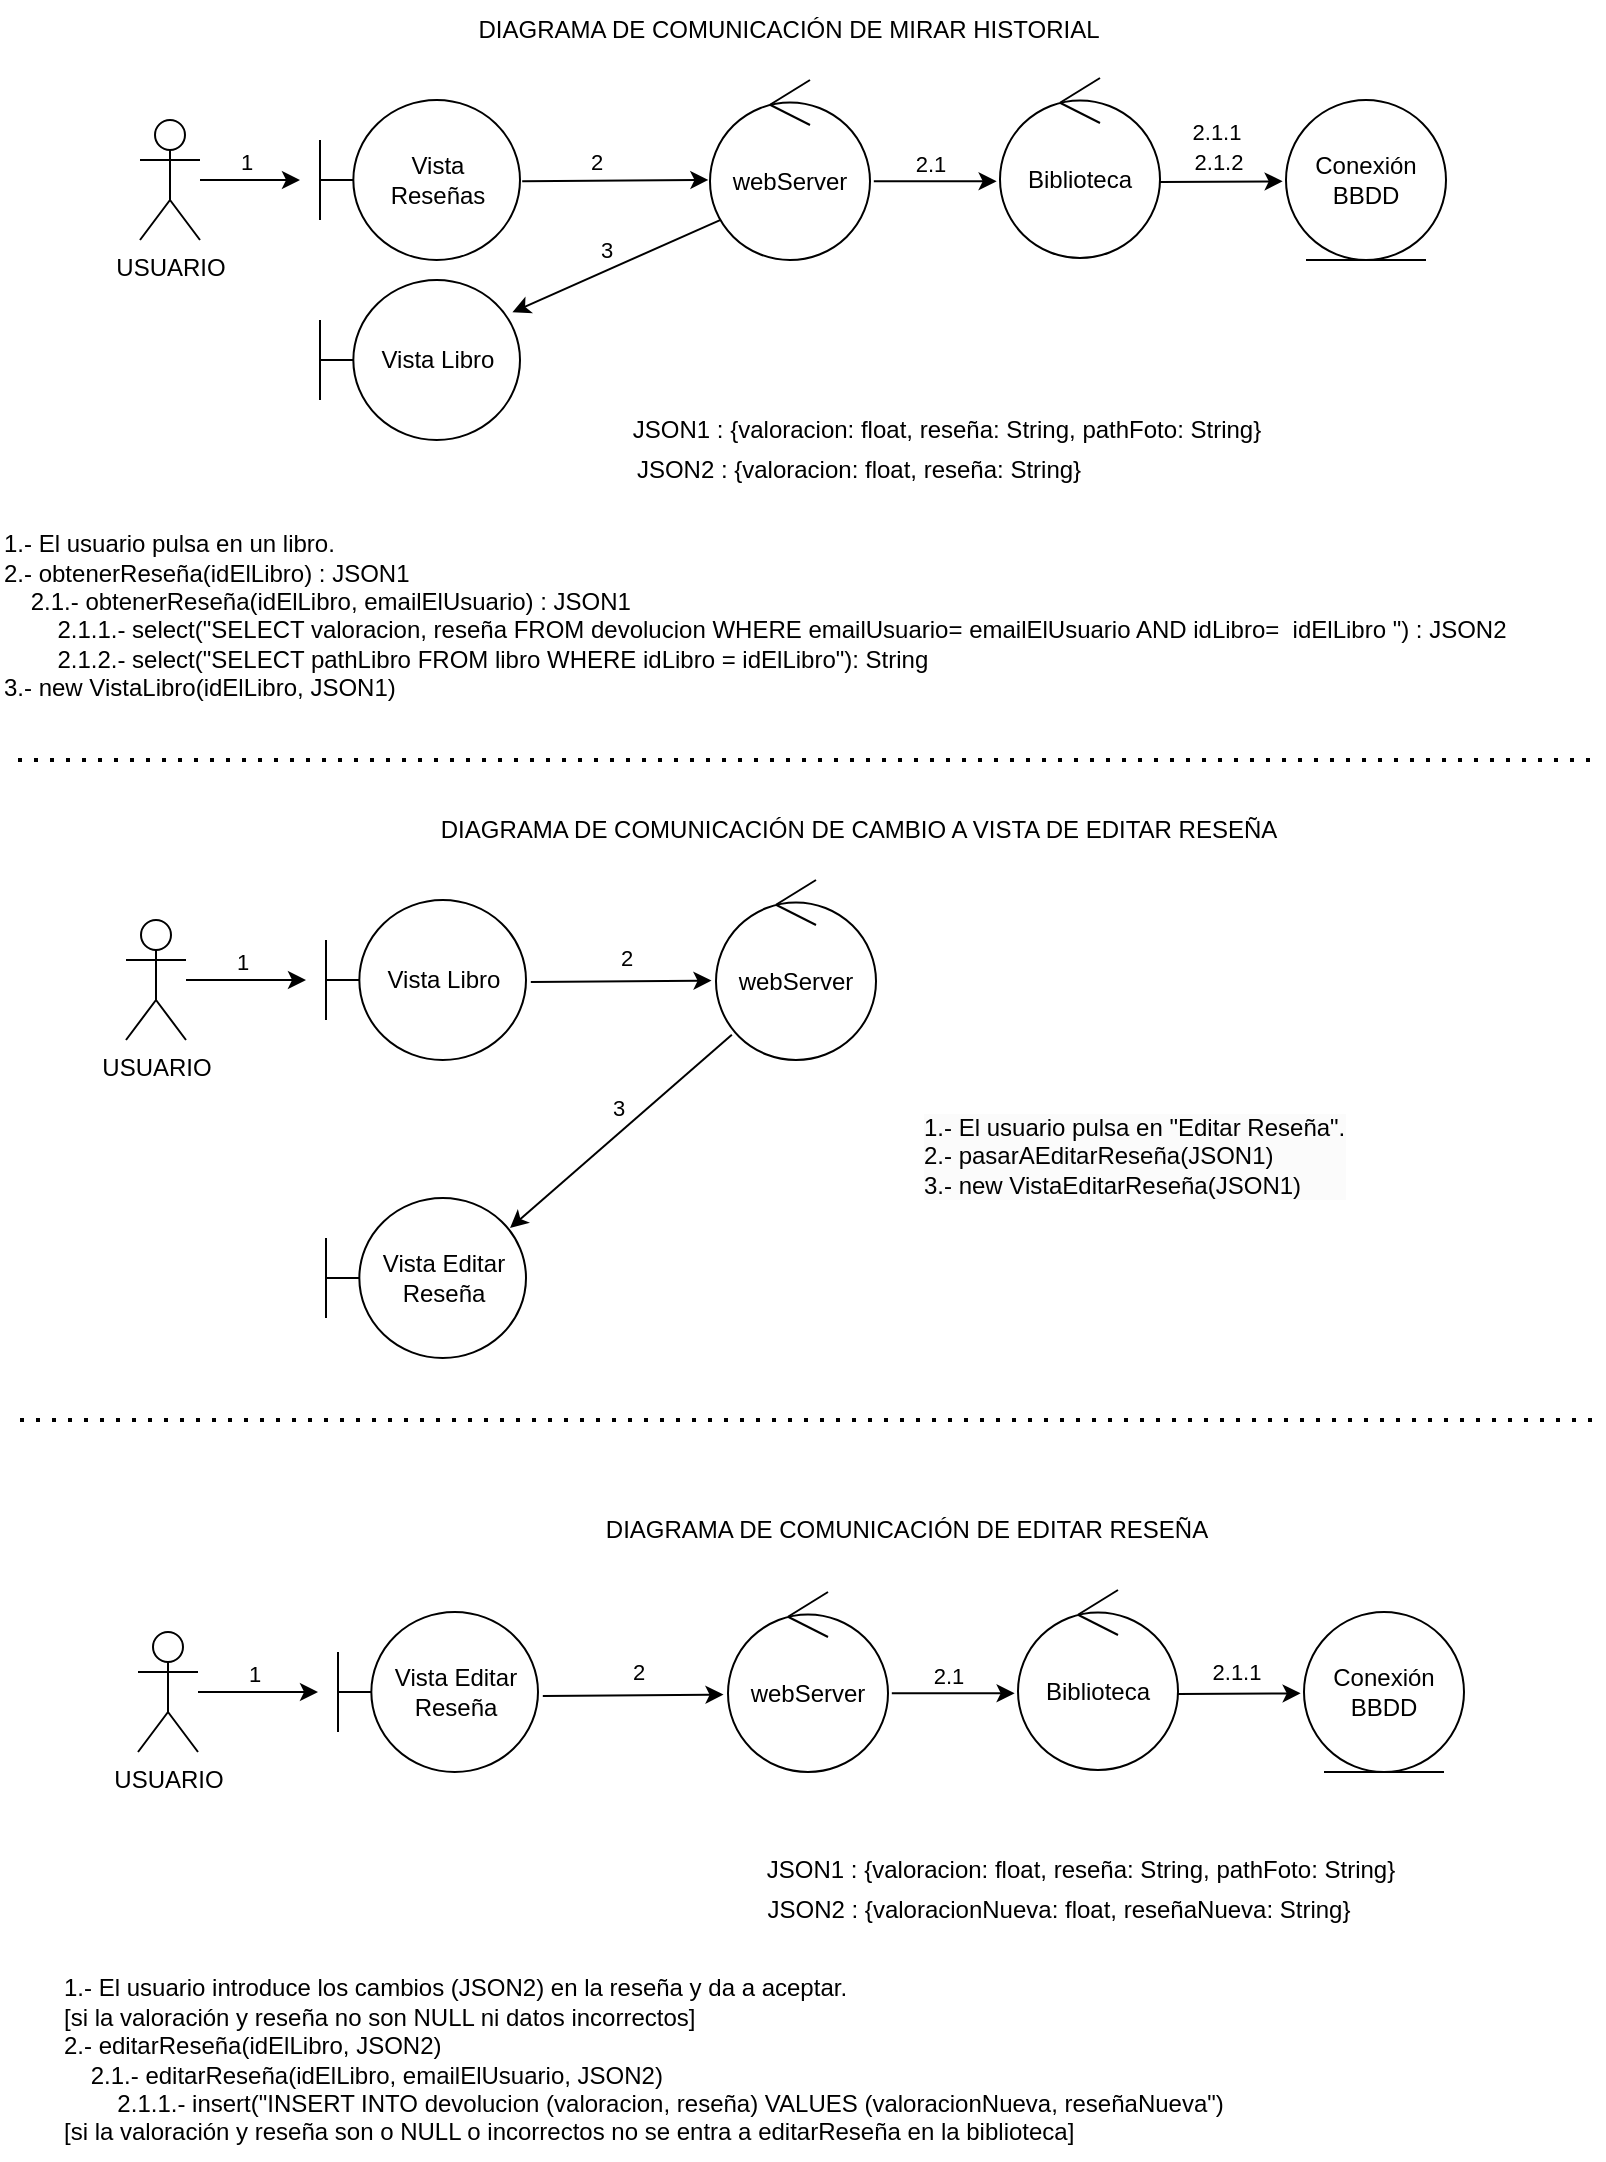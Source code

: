 <mxfile version="22.1.3" type="device">
  <diagram name="Diagrama1" id="pXrYm9wT-vX4b9vOin80">
    <mxGraphModel dx="810" dy="467" grid="1" gridSize="10" guides="1" tooltips="1" connect="1" arrows="1" fold="1" page="1" pageScale="1" pageWidth="827" pageHeight="1169" math="0" shadow="0">
      <root>
        <mxCell id="0" />
        <mxCell id="1" parent="0" />
        <mxCell id="UJAFh9WgHXa6mscZHTgl-1" value="USUARIO" style="shape=umlActor;verticalLabelPosition=bottom;verticalAlign=top;html=1;outlineConnect=0;" parent="1" vertex="1">
          <mxGeometry x="90" y="160" width="30" height="60" as="geometry" />
        </mxCell>
        <mxCell id="UJAFh9WgHXa6mscZHTgl-2" value="" style="endArrow=classic;html=1;rounded=0;" parent="1" source="UJAFh9WgHXa6mscZHTgl-1" edge="1">
          <mxGeometry width="50" height="50" relative="1" as="geometry">
            <mxPoint x="390" y="290" as="sourcePoint" />
            <mxPoint x="170" y="190" as="targetPoint" />
          </mxGeometry>
        </mxCell>
        <mxCell id="UJAFh9WgHXa6mscZHTgl-3" value="1" style="edgeLabel;html=1;align=center;verticalAlign=middle;resizable=0;points=[];" parent="UJAFh9WgHXa6mscZHTgl-2" connectable="0" vertex="1">
          <mxGeometry x="-0.08" y="-3" relative="1" as="geometry">
            <mxPoint y="-12" as="offset" />
          </mxGeometry>
        </mxCell>
        <mxCell id="UJAFh9WgHXa6mscZHTgl-5" value="webServer" style="ellipse;shape=umlControl;whiteSpace=wrap;html=1;" parent="1" vertex="1">
          <mxGeometry x="375" y="140" width="80" height="90" as="geometry" />
        </mxCell>
        <mxCell id="UJAFh9WgHXa6mscZHTgl-6" value="" style="endArrow=classic;html=1;rounded=0;exitX=1.011;exitY=0.508;exitDx=0;exitDy=0;exitPerimeter=0;entryX=-0.01;entryY=0.555;entryDx=0;entryDy=0;entryPerimeter=0;" parent="1" source="UJAFh9WgHXa6mscZHTgl-11" target="UJAFh9WgHXa6mscZHTgl-5" edge="1">
          <mxGeometry width="50" height="50" relative="1" as="geometry">
            <mxPoint x="331" y="189.71" as="sourcePoint" />
            <mxPoint x="370" y="190" as="targetPoint" />
          </mxGeometry>
        </mxCell>
        <mxCell id="UJAFh9WgHXa6mscZHTgl-7" value="2" style="edgeLabel;html=1;align=center;verticalAlign=middle;resizable=0;points=[];" parent="UJAFh9WgHXa6mscZHTgl-6" connectable="0" vertex="1">
          <mxGeometry x="-0.08" y="-3" relative="1" as="geometry">
            <mxPoint x="-6" y="-13" as="offset" />
          </mxGeometry>
        </mxCell>
        <mxCell id="UJAFh9WgHXa6mscZHTgl-8" value="Vista Libro" style="shape=umlBoundary;whiteSpace=wrap;html=1;" parent="1" vertex="1">
          <mxGeometry x="180" y="240" width="100" height="80" as="geometry" />
        </mxCell>
        <mxCell id="UJAFh9WgHXa6mscZHTgl-9" value="" style="endArrow=classic;html=1;rounded=0;exitX=0.063;exitY=0.778;exitDx=0;exitDy=0;exitPerimeter=0;entryX=0.962;entryY=0.202;entryDx=0;entryDy=0;entryPerimeter=0;" parent="1" source="UJAFh9WgHXa6mscZHTgl-5" target="UJAFh9WgHXa6mscZHTgl-8" edge="1">
          <mxGeometry width="50" height="50" relative="1" as="geometry">
            <mxPoint x="239.3" y="230.68" as="sourcePoint" />
            <mxPoint x="239" y="259" as="targetPoint" />
          </mxGeometry>
        </mxCell>
        <mxCell id="UJAFh9WgHXa6mscZHTgl-27" value="3" style="edgeLabel;html=1;align=center;verticalAlign=middle;resizable=0;points=[];" parent="UJAFh9WgHXa6mscZHTgl-9" connectable="0" vertex="1">
          <mxGeometry x="-0.126" relative="1" as="geometry">
            <mxPoint x="-12" y="-5" as="offset" />
          </mxGeometry>
        </mxCell>
        <mxCell id="UJAFh9WgHXa6mscZHTgl-11" value="&lt;div&gt;Vista&lt;/div&gt;&lt;div&gt;Reseñas&lt;br&gt;&lt;/div&gt;" style="shape=umlBoundary;whiteSpace=wrap;html=1;" parent="1" vertex="1">
          <mxGeometry x="180" y="150" width="100" height="80" as="geometry" />
        </mxCell>
        <mxCell id="UJAFh9WgHXa6mscZHTgl-12" value="&lt;div&gt;1.- El usuario pulsa en un libro.&lt;/div&gt;&lt;div&gt;2.- obtenerReseña(idElLibro) : JSON1&lt;/div&gt;&lt;div&gt;&lt;span style=&quot;&quot;&gt;&lt;span style=&quot;white-space: pre;&quot;&gt;&amp;nbsp;&amp;nbsp;&amp;nbsp;&amp;nbsp;&lt;/span&gt;&lt;/span&gt;2.1.- obtenerReseña(idElLibro, emailElUsuario) : JSON1&lt;/div&gt;&lt;div&gt;&lt;span style=&quot;&quot;&gt;&lt;span style=&quot;&quot;&gt;&lt;span style=&quot;white-space: pre;&quot;&gt;&amp;nbsp;&amp;nbsp;&amp;nbsp;&amp;nbsp;&lt;/span&gt;&lt;/span&gt;&lt;span style=&quot;&quot;&gt;&lt;span style=&quot;white-space: pre;&quot;&gt;&amp;nbsp;&amp;nbsp;&amp;nbsp;&amp;nbsp;&lt;/span&gt;&lt;/span&gt;2.1.1.- select(&quot;SELECT valoracion, reseña FROM devolucion WHERE emailUsuario= emailElUsuario AND idLibro=&amp;nbsp; idElLibro &quot;) : JSON2&lt;br&gt;&lt;/span&gt;&lt;/div&gt;&lt;div&gt;&lt;span style=&quot;&quot;&gt;&lt;span style=&quot;&quot;&gt;&lt;span style=&quot;white-space: pre;&quot;&gt;&amp;nbsp;&amp;nbsp;&amp;nbsp;&amp;nbsp;&lt;/span&gt;&lt;span style=&quot;&quot;&gt;&lt;span style=&quot;white-space: pre;&quot;&gt;&amp;nbsp;&amp;nbsp;&amp;nbsp;&amp;nbsp;&lt;/span&gt;&lt;/span&gt;&lt;/span&gt;2.1.2.- select(&quot;SELECT pathLibro FROM libro WHERE idLibro = idElLibro&quot;): String&lt;br&gt;&lt;/span&gt;&lt;/div&gt;&lt;div&gt;&lt;div&gt;3.- new VistaLibro(idElLibro, JSON1)&lt;/div&gt;&lt;/div&gt;&lt;div&gt;&lt;br&gt;&lt;/div&gt;" style="text;html=1;align=left;verticalAlign=middle;resizable=0;points=[];autosize=1;strokeColor=none;fillColor=none;" parent="1" vertex="1">
          <mxGeometry x="20" y="360" width="770" height="110" as="geometry" />
        </mxCell>
        <mxCell id="UJAFh9WgHXa6mscZHTgl-13" value="&lt;div&gt;JSON1 : {valoracion: float, reseña: String, pathFoto: String}&lt;/div&gt;" style="text;html=1;align=center;verticalAlign=middle;resizable=0;points=[];autosize=1;strokeColor=none;fillColor=none;" parent="1" vertex="1">
          <mxGeometry x="323" y="300" width="340" height="30" as="geometry" />
        </mxCell>
        <mxCell id="UJAFh9WgHXa6mscZHTgl-14" value="&lt;div&gt;Biblioteca&lt;/div&gt;" style="ellipse;shape=umlControl;whiteSpace=wrap;html=1;" parent="1" vertex="1">
          <mxGeometry x="520" y="139" width="80" height="90" as="geometry" />
        </mxCell>
        <mxCell id="UJAFh9WgHXa6mscZHTgl-15" value="" style="endArrow=classic;html=1;rounded=0;entryX=-0.021;entryY=0.574;entryDx=0;entryDy=0;entryPerimeter=0;exitX=1.024;exitY=0.562;exitDx=0;exitDy=0;exitPerimeter=0;" parent="1" source="UJAFh9WgHXa6mscZHTgl-5" target="UJAFh9WgHXa6mscZHTgl-14" edge="1">
          <mxGeometry width="50" height="50" relative="1" as="geometry">
            <mxPoint x="455" y="189.66" as="sourcePoint" />
            <mxPoint x="518" y="189" as="targetPoint" />
          </mxGeometry>
        </mxCell>
        <mxCell id="UJAFh9WgHXa6mscZHTgl-16" value="2.1" style="edgeLabel;html=1;align=center;verticalAlign=middle;resizable=0;points=[];" parent="UJAFh9WgHXa6mscZHTgl-15" connectable="0" vertex="1">
          <mxGeometry x="-0.08" y="-3" relative="1" as="geometry">
            <mxPoint y="-12" as="offset" />
          </mxGeometry>
        </mxCell>
        <mxCell id="UJAFh9WgHXa6mscZHTgl-18" value="" style="endArrow=classic;html=1;rounded=0;entryX=-0.021;entryY=0.574;entryDx=0;entryDy=0;entryPerimeter=0;exitX=1.024;exitY=0.562;exitDx=0;exitDy=0;exitPerimeter=0;" parent="1" edge="1">
          <mxGeometry width="50" height="50" relative="1" as="geometry">
            <mxPoint x="600" y="191" as="sourcePoint" />
            <mxPoint x="661.32" y="190.66" as="targetPoint" />
          </mxGeometry>
        </mxCell>
        <mxCell id="UJAFh9WgHXa6mscZHTgl-19" value="2.1.1" style="edgeLabel;html=1;align=center;verticalAlign=middle;resizable=0;points=[];" parent="UJAFh9WgHXa6mscZHTgl-18" connectable="0" vertex="1">
          <mxGeometry x="-0.08" y="-3" relative="1" as="geometry">
            <mxPoint y="-28" as="offset" />
          </mxGeometry>
        </mxCell>
        <mxCell id="UJAFh9WgHXa6mscZHTgl-21" value="&lt;div&gt;Conexión&lt;/div&gt;&lt;div&gt;BBDD&lt;/div&gt;" style="ellipse;shape=umlEntity;whiteSpace=wrap;html=1;" parent="1" vertex="1">
          <mxGeometry x="663" y="150" width="80" height="80" as="geometry" />
        </mxCell>
        <mxCell id="UJAFh9WgHXa6mscZHTgl-22" value="&lt;div&gt;JSON2 : {valoracion: float, reseña: String}&lt;/div&gt;" style="text;html=1;align=center;verticalAlign=middle;resizable=0;points=[];autosize=1;strokeColor=none;fillColor=none;" parent="1" vertex="1">
          <mxGeometry x="329" y="320" width="240" height="30" as="geometry" />
        </mxCell>
        <mxCell id="UJAFh9WgHXa6mscZHTgl-23" value="2.1.2" style="edgeLabel;html=1;align=center;verticalAlign=middle;resizable=0;points=[];" parent="1" connectable="0" vertex="1">
          <mxGeometry x="629.002" y="181.003" as="geometry" />
        </mxCell>
        <mxCell id="UJAFh9WgHXa6mscZHTgl-28" value="USUARIO" style="shape=umlActor;verticalLabelPosition=bottom;verticalAlign=top;html=1;outlineConnect=0;" parent="1" vertex="1">
          <mxGeometry x="89" y="916" width="30" height="60" as="geometry" />
        </mxCell>
        <mxCell id="UJAFh9WgHXa6mscZHTgl-29" value="" style="endArrow=classic;html=1;rounded=0;" parent="1" source="UJAFh9WgHXa6mscZHTgl-28" edge="1">
          <mxGeometry width="50" height="50" relative="1" as="geometry">
            <mxPoint x="399" y="1046" as="sourcePoint" />
            <mxPoint x="179" y="946" as="targetPoint" />
          </mxGeometry>
        </mxCell>
        <mxCell id="UJAFh9WgHXa6mscZHTgl-30" value="1" style="edgeLabel;html=1;align=center;verticalAlign=middle;resizable=0;points=[];" parent="UJAFh9WgHXa6mscZHTgl-29" connectable="0" vertex="1">
          <mxGeometry x="-0.08" y="-3" relative="1" as="geometry">
            <mxPoint y="-12" as="offset" />
          </mxGeometry>
        </mxCell>
        <mxCell id="UJAFh9WgHXa6mscZHTgl-31" value="webServer" style="ellipse;shape=umlControl;whiteSpace=wrap;html=1;" parent="1" vertex="1">
          <mxGeometry x="384" y="896" width="80" height="90" as="geometry" />
        </mxCell>
        <mxCell id="UJAFh9WgHXa6mscZHTgl-35" value="2" style="endArrow=classic;html=1;rounded=0;exitX=1.024;exitY=0.513;exitDx=0;exitDy=0;exitPerimeter=0;entryX=-0.028;entryY=0.559;entryDx=0;entryDy=0;entryPerimeter=0;" parent="1" edge="1">
          <mxGeometry x="0.056" y="12" width="50" height="50" relative="1" as="geometry">
            <mxPoint x="291.4" y="948.04" as="sourcePoint" />
            <mxPoint x="381.76" y="947.31" as="targetPoint" />
            <mxPoint as="offset" />
          </mxGeometry>
        </mxCell>
        <mxCell id="UJAFh9WgHXa6mscZHTgl-38" value="Vista Editar&lt;br&gt;Reseña" style="shape=umlBoundary;whiteSpace=wrap;html=1;" parent="1" vertex="1">
          <mxGeometry x="189" y="906" width="100" height="80" as="geometry" />
        </mxCell>
        <mxCell id="UJAFh9WgHXa6mscZHTgl-39" value="&lt;div&gt;&lt;span style=&quot;background-color: initial;&quot;&gt;1.- El usuario introduce los cambios (JSON2) en la reseña y da a aceptar.&lt;/span&gt;&lt;br&gt;&lt;/div&gt;&lt;div&gt;[si la valoración y reseña no son NULL ni datos incorrectos]&lt;br&gt;&lt;/div&gt;&lt;div&gt;2.- editarReseña(idElLibro, JSON2)&lt;br&gt;&lt;/div&gt;&lt;div&gt;&lt;span style=&quot;&quot;&gt;&lt;span style=&quot;white-space: pre;&quot;&gt;&amp;nbsp;&amp;nbsp;&amp;nbsp;&amp;nbsp;2&lt;/span&gt;&lt;/span&gt;.1.- editarReseña(idElLibro, emailElUsuario, JSON2)&lt;br&gt;&lt;/div&gt;&lt;div&gt;&lt;span style=&quot;&quot;&gt;&lt;span style=&quot;&quot;&gt;&lt;span style=&quot;white-space: pre;&quot;&gt;&amp;nbsp;&amp;nbsp;&amp;nbsp;&amp;nbsp;&lt;/span&gt;&lt;/span&gt;&lt;span style=&quot;&quot;&gt;&lt;span style=&quot;white-space: pre;&quot;&gt;&amp;nbsp;&amp;nbsp;&amp;nbsp;&amp;nbsp;2&lt;/span&gt;&lt;/span&gt;.1.1.- insert(&quot;INSERT INTO devolucion (valoracion, reseña) VALUES (valoracionNueva, reseñaNueva&quot;)&lt;/span&gt;&lt;/div&gt;&lt;div&gt;&lt;span style=&quot;&quot;&gt;[si la valoración y reseña son o NULL o incorrectos no se entra a editarReseña en la biblioteca]&lt;/span&gt;&lt;/div&gt;" style="text;html=1;align=left;verticalAlign=middle;resizable=0;points=[];autosize=1;strokeColor=none;fillColor=none;" parent="1" vertex="1">
          <mxGeometry x="50" y="1080" width="600" height="100" as="geometry" />
        </mxCell>
        <mxCell id="UJAFh9WgHXa6mscZHTgl-40" value="&lt;div&gt;JSON1 : {valoracion: float, reseña: String, pathFoto: String}&lt;/div&gt;" style="text;html=1;align=center;verticalAlign=middle;resizable=0;points=[];autosize=1;strokeColor=none;fillColor=none;" parent="1" vertex="1">
          <mxGeometry x="390" y="1020" width="340" height="30" as="geometry" />
        </mxCell>
        <mxCell id="UJAFh9WgHXa6mscZHTgl-41" value="&lt;div&gt;Biblioteca&lt;/div&gt;" style="ellipse;shape=umlControl;whiteSpace=wrap;html=1;" parent="1" vertex="1">
          <mxGeometry x="529" y="895" width="80" height="90" as="geometry" />
        </mxCell>
        <mxCell id="UJAFh9WgHXa6mscZHTgl-42" value="" style="endArrow=classic;html=1;rounded=0;entryX=-0.021;entryY=0.574;entryDx=0;entryDy=0;entryPerimeter=0;exitX=1.024;exitY=0.562;exitDx=0;exitDy=0;exitPerimeter=0;" parent="1" source="UJAFh9WgHXa6mscZHTgl-31" target="UJAFh9WgHXa6mscZHTgl-41" edge="1">
          <mxGeometry width="50" height="50" relative="1" as="geometry">
            <mxPoint x="464" y="945.66" as="sourcePoint" />
            <mxPoint x="527" y="945" as="targetPoint" />
          </mxGeometry>
        </mxCell>
        <mxCell id="UJAFh9WgHXa6mscZHTgl-43" value="2.1" style="edgeLabel;html=1;align=center;verticalAlign=middle;resizable=0;points=[];" parent="UJAFh9WgHXa6mscZHTgl-42" connectable="0" vertex="1">
          <mxGeometry x="-0.08" y="-3" relative="1" as="geometry">
            <mxPoint y="-12" as="offset" />
          </mxGeometry>
        </mxCell>
        <mxCell id="UJAFh9WgHXa6mscZHTgl-44" value="" style="endArrow=classic;html=1;rounded=0;entryX=-0.021;entryY=0.574;entryDx=0;entryDy=0;entryPerimeter=0;exitX=1.024;exitY=0.562;exitDx=0;exitDy=0;exitPerimeter=0;" parent="1" edge="1">
          <mxGeometry width="50" height="50" relative="1" as="geometry">
            <mxPoint x="609" y="947" as="sourcePoint" />
            <mxPoint x="670.32" y="946.66" as="targetPoint" />
          </mxGeometry>
        </mxCell>
        <mxCell id="UJAFh9WgHXa6mscZHTgl-45" value="2.1.1" style="edgeLabel;html=1;align=center;verticalAlign=middle;resizable=0;points=[];" parent="UJAFh9WgHXa6mscZHTgl-44" connectable="0" vertex="1">
          <mxGeometry x="-0.08" y="-3" relative="1" as="geometry">
            <mxPoint x="1" y="-14" as="offset" />
          </mxGeometry>
        </mxCell>
        <mxCell id="UJAFh9WgHXa6mscZHTgl-46" value="&lt;div&gt;Conexión&lt;/div&gt;&lt;div&gt;BBDD&lt;/div&gt;" style="ellipse;shape=umlEntity;whiteSpace=wrap;html=1;" parent="1" vertex="1">
          <mxGeometry x="672" y="906" width="80" height="80" as="geometry" />
        </mxCell>
        <mxCell id="UJAFh9WgHXa6mscZHTgl-47" value="&lt;div&gt;JSON2 : {valoracionNueva: float, reseñaNueva: String}&lt;/div&gt;" style="text;html=1;align=center;verticalAlign=middle;resizable=0;points=[];autosize=1;strokeColor=none;fillColor=none;" parent="1" vertex="1">
          <mxGeometry x="394" y="1040" width="310" height="30" as="geometry" />
        </mxCell>
        <mxCell id="KK1teOJ2lRJjahFS6sAU-1" value="USUARIO" style="shape=umlActor;verticalLabelPosition=bottom;verticalAlign=top;html=1;outlineConnect=0;" parent="1" vertex="1">
          <mxGeometry x="83" y="560" width="30" height="60" as="geometry" />
        </mxCell>
        <mxCell id="KK1teOJ2lRJjahFS6sAU-2" value="" style="endArrow=classic;html=1;rounded=0;" parent="1" source="KK1teOJ2lRJjahFS6sAU-1" edge="1">
          <mxGeometry width="50" height="50" relative="1" as="geometry">
            <mxPoint x="393" y="690" as="sourcePoint" />
            <mxPoint x="173" y="590" as="targetPoint" />
          </mxGeometry>
        </mxCell>
        <mxCell id="KK1teOJ2lRJjahFS6sAU-3" value="1" style="edgeLabel;html=1;align=center;verticalAlign=middle;resizable=0;points=[];" parent="KK1teOJ2lRJjahFS6sAU-2" connectable="0" vertex="1">
          <mxGeometry x="-0.08" y="-3" relative="1" as="geometry">
            <mxPoint y="-12" as="offset" />
          </mxGeometry>
        </mxCell>
        <mxCell id="KK1teOJ2lRJjahFS6sAU-4" value="webServer" style="ellipse;shape=umlControl;whiteSpace=wrap;html=1;" parent="1" vertex="1">
          <mxGeometry x="378" y="540" width="80" height="90" as="geometry" />
        </mxCell>
        <mxCell id="KK1teOJ2lRJjahFS6sAU-7" value="&lt;div&gt;Vista Editar&lt;/div&gt;&lt;div&gt;Reseña&lt;br&gt;&lt;/div&gt;" style="shape=umlBoundary;whiteSpace=wrap;html=1;" parent="1" vertex="1">
          <mxGeometry x="183" y="699" width="100" height="80" as="geometry" />
        </mxCell>
        <mxCell id="KK1teOJ2lRJjahFS6sAU-8" value="2" style="endArrow=classic;html=1;rounded=0;exitX=1.024;exitY=0.513;exitDx=0;exitDy=0;exitPerimeter=0;entryX=-0.028;entryY=0.559;entryDx=0;entryDy=0;entryPerimeter=0;" parent="1" source="KK1teOJ2lRJjahFS6sAU-10" target="KK1teOJ2lRJjahFS6sAU-4" edge="1">
          <mxGeometry x="0.056" y="12" width="50" height="50" relative="1" as="geometry">
            <mxPoint x="242.3" y="630.68" as="sourcePoint" />
            <mxPoint x="242" y="659" as="targetPoint" />
            <mxPoint as="offset" />
          </mxGeometry>
        </mxCell>
        <mxCell id="KK1teOJ2lRJjahFS6sAU-10" value="Vista Libro" style="shape=umlBoundary;whiteSpace=wrap;html=1;" parent="1" vertex="1">
          <mxGeometry x="183" y="550" width="100" height="80" as="geometry" />
        </mxCell>
        <mxCell id="KK1teOJ2lRJjahFS6sAU-11" value="3" style="endArrow=classic;html=1;rounded=0;exitX=0.024;exitY=0.804;exitDx=0;exitDy=0;exitPerimeter=0;" parent="1" edge="1">
          <mxGeometry x="-0.089" y="-10" width="50" height="50" relative="1" as="geometry">
            <mxPoint x="385.92" y="617.36" as="sourcePoint" />
            <mxPoint x="275" y="714" as="targetPoint" />
            <mxPoint as="offset" />
          </mxGeometry>
        </mxCell>
        <mxCell id="KK1teOJ2lRJjahFS6sAU-18" value="&lt;div style=&quot;border-color: var(--border-color); color: rgb(0, 0, 0); font-family: Helvetica; font-size: 12px; font-style: normal; font-variant-ligatures: normal; font-variant-caps: normal; font-weight: 400; letter-spacing: normal; orphans: 2; text-align: left; text-indent: 0px; text-transform: none; widows: 2; word-spacing: 0px; -webkit-text-stroke-width: 0px; background-color: rgb(251, 251, 251); text-decoration-thickness: initial; text-decoration-style: initial; text-decoration-color: initial;&quot;&gt;1.- El usuario pulsa en &quot;Editar Reseña&quot;.&lt;/div&gt;&lt;div style=&quot;border-color: var(--border-color); color: rgb(0, 0, 0); font-family: Helvetica; font-size: 12px; font-style: normal; font-variant-ligatures: normal; font-variant-caps: normal; font-weight: 400; letter-spacing: normal; orphans: 2; text-align: left; text-indent: 0px; text-transform: none; widows: 2; word-spacing: 0px; -webkit-text-stroke-width: 0px; background-color: rgb(251, 251, 251); text-decoration-thickness: initial; text-decoration-style: initial; text-decoration-color: initial;&quot;&gt;2.- pasarAEditarReseña(JSON1)&lt;br style=&quot;border-color: var(--border-color);&quot;&gt;&lt;/div&gt;&lt;div style=&quot;border-color: var(--border-color); color: rgb(0, 0, 0); font-family: Helvetica; font-size: 12px; font-style: normal; font-variant-ligatures: normal; font-variant-caps: normal; font-weight: 400; letter-spacing: normal; orphans: 2; text-align: left; text-indent: 0px; text-transform: none; widows: 2; word-spacing: 0px; -webkit-text-stroke-width: 0px; background-color: rgb(251, 251, 251); text-decoration-thickness: initial; text-decoration-style: initial; text-decoration-color: initial;&quot;&gt;3.- new VistaEditarReseña(JSON1)&lt;/div&gt;" style="text;whiteSpace=wrap;html=1;" parent="1" vertex="1">
          <mxGeometry x="480" y="650" width="240" height="70" as="geometry" />
        </mxCell>
        <mxCell id="KK1teOJ2lRJjahFS6sAU-19" value="DIAGRAMA DE COMUNICACIÓN DE MIRAR HISTORIAL" style="text;html=1;align=center;verticalAlign=middle;resizable=0;points=[];autosize=1;strokeColor=none;fillColor=none;" parent="1" vertex="1">
          <mxGeometry x="249" y="100" width="330" height="30" as="geometry" />
        </mxCell>
        <mxCell id="KK1teOJ2lRJjahFS6sAU-20" value="DIAGRAMA DE COMUNICACIÓN DE EDITAR RESEÑA" style="text;html=1;align=center;verticalAlign=middle;resizable=0;points=[];autosize=1;strokeColor=none;fillColor=none;" parent="1" vertex="1">
          <mxGeometry x="313" y="850" width="320" height="30" as="geometry" />
        </mxCell>
        <mxCell id="KK1teOJ2lRJjahFS6sAU-21" value="DIAGRAMA DE COMUNICACIÓN DE CAMBIO A VISTA DE EDITAR RESEÑA" style="text;html=1;align=center;verticalAlign=middle;resizable=0;points=[];autosize=1;strokeColor=none;fillColor=none;" parent="1" vertex="1">
          <mxGeometry x="229" y="500" width="440" height="30" as="geometry" />
        </mxCell>
        <mxCell id="KK1teOJ2lRJjahFS6sAU-24" value="" style="endArrow=none;dashed=1;html=1;dashPattern=1 3;strokeWidth=2;rounded=0;" parent="1" edge="1">
          <mxGeometry width="50" height="50" relative="1" as="geometry">
            <mxPoint x="30" y="810" as="sourcePoint" />
            <mxPoint x="820" y="810" as="targetPoint" />
          </mxGeometry>
        </mxCell>
        <mxCell id="KK1teOJ2lRJjahFS6sAU-25" value="" style="endArrow=none;dashed=1;html=1;dashPattern=1 3;strokeWidth=2;rounded=0;" parent="1" edge="1">
          <mxGeometry width="50" height="50" relative="1" as="geometry">
            <mxPoint x="29" y="480" as="sourcePoint" />
            <mxPoint x="819" y="480" as="targetPoint" />
          </mxGeometry>
        </mxCell>
      </root>
    </mxGraphModel>
  </diagram>
</mxfile>

